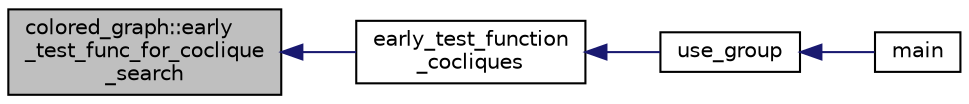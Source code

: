 digraph "colored_graph::early_test_func_for_coclique_search"
{
  edge [fontname="Helvetica",fontsize="10",labelfontname="Helvetica",labelfontsize="10"];
  node [fontname="Helvetica",fontsize="10",shape=record];
  rankdir="LR";
  Node284 [label="colored_graph::early\l_test_func_for_coclique\l_search",height=0.2,width=0.4,color="black", fillcolor="grey75", style="filled", fontcolor="black"];
  Node284 -> Node285 [dir="back",color="midnightblue",fontsize="10",style="solid",fontname="Helvetica"];
  Node285 [label="early_test_function\l_cocliques",height=0.2,width=0.4,color="black", fillcolor="white", style="filled",URL="$d9/d9f/all__cliques_8_c.html#a76a03ce559765dd64a7e21f553acb888"];
  Node285 -> Node286 [dir="back",color="midnightblue",fontsize="10",style="solid",fontname="Helvetica"];
  Node286 [label="use_group",height=0.2,width=0.4,color="black", fillcolor="white", style="filled",URL="$d9/d9f/all__cliques_8_c.html#aba62531e97173264c39afe2c7857af31"];
  Node286 -> Node287 [dir="back",color="midnightblue",fontsize="10",style="solid",fontname="Helvetica"];
  Node287 [label="main",height=0.2,width=0.4,color="black", fillcolor="white", style="filled",URL="$d9/d9f/all__cliques_8_c.html#a3c04138a5bfe5d72780bb7e82a18e627"];
}
